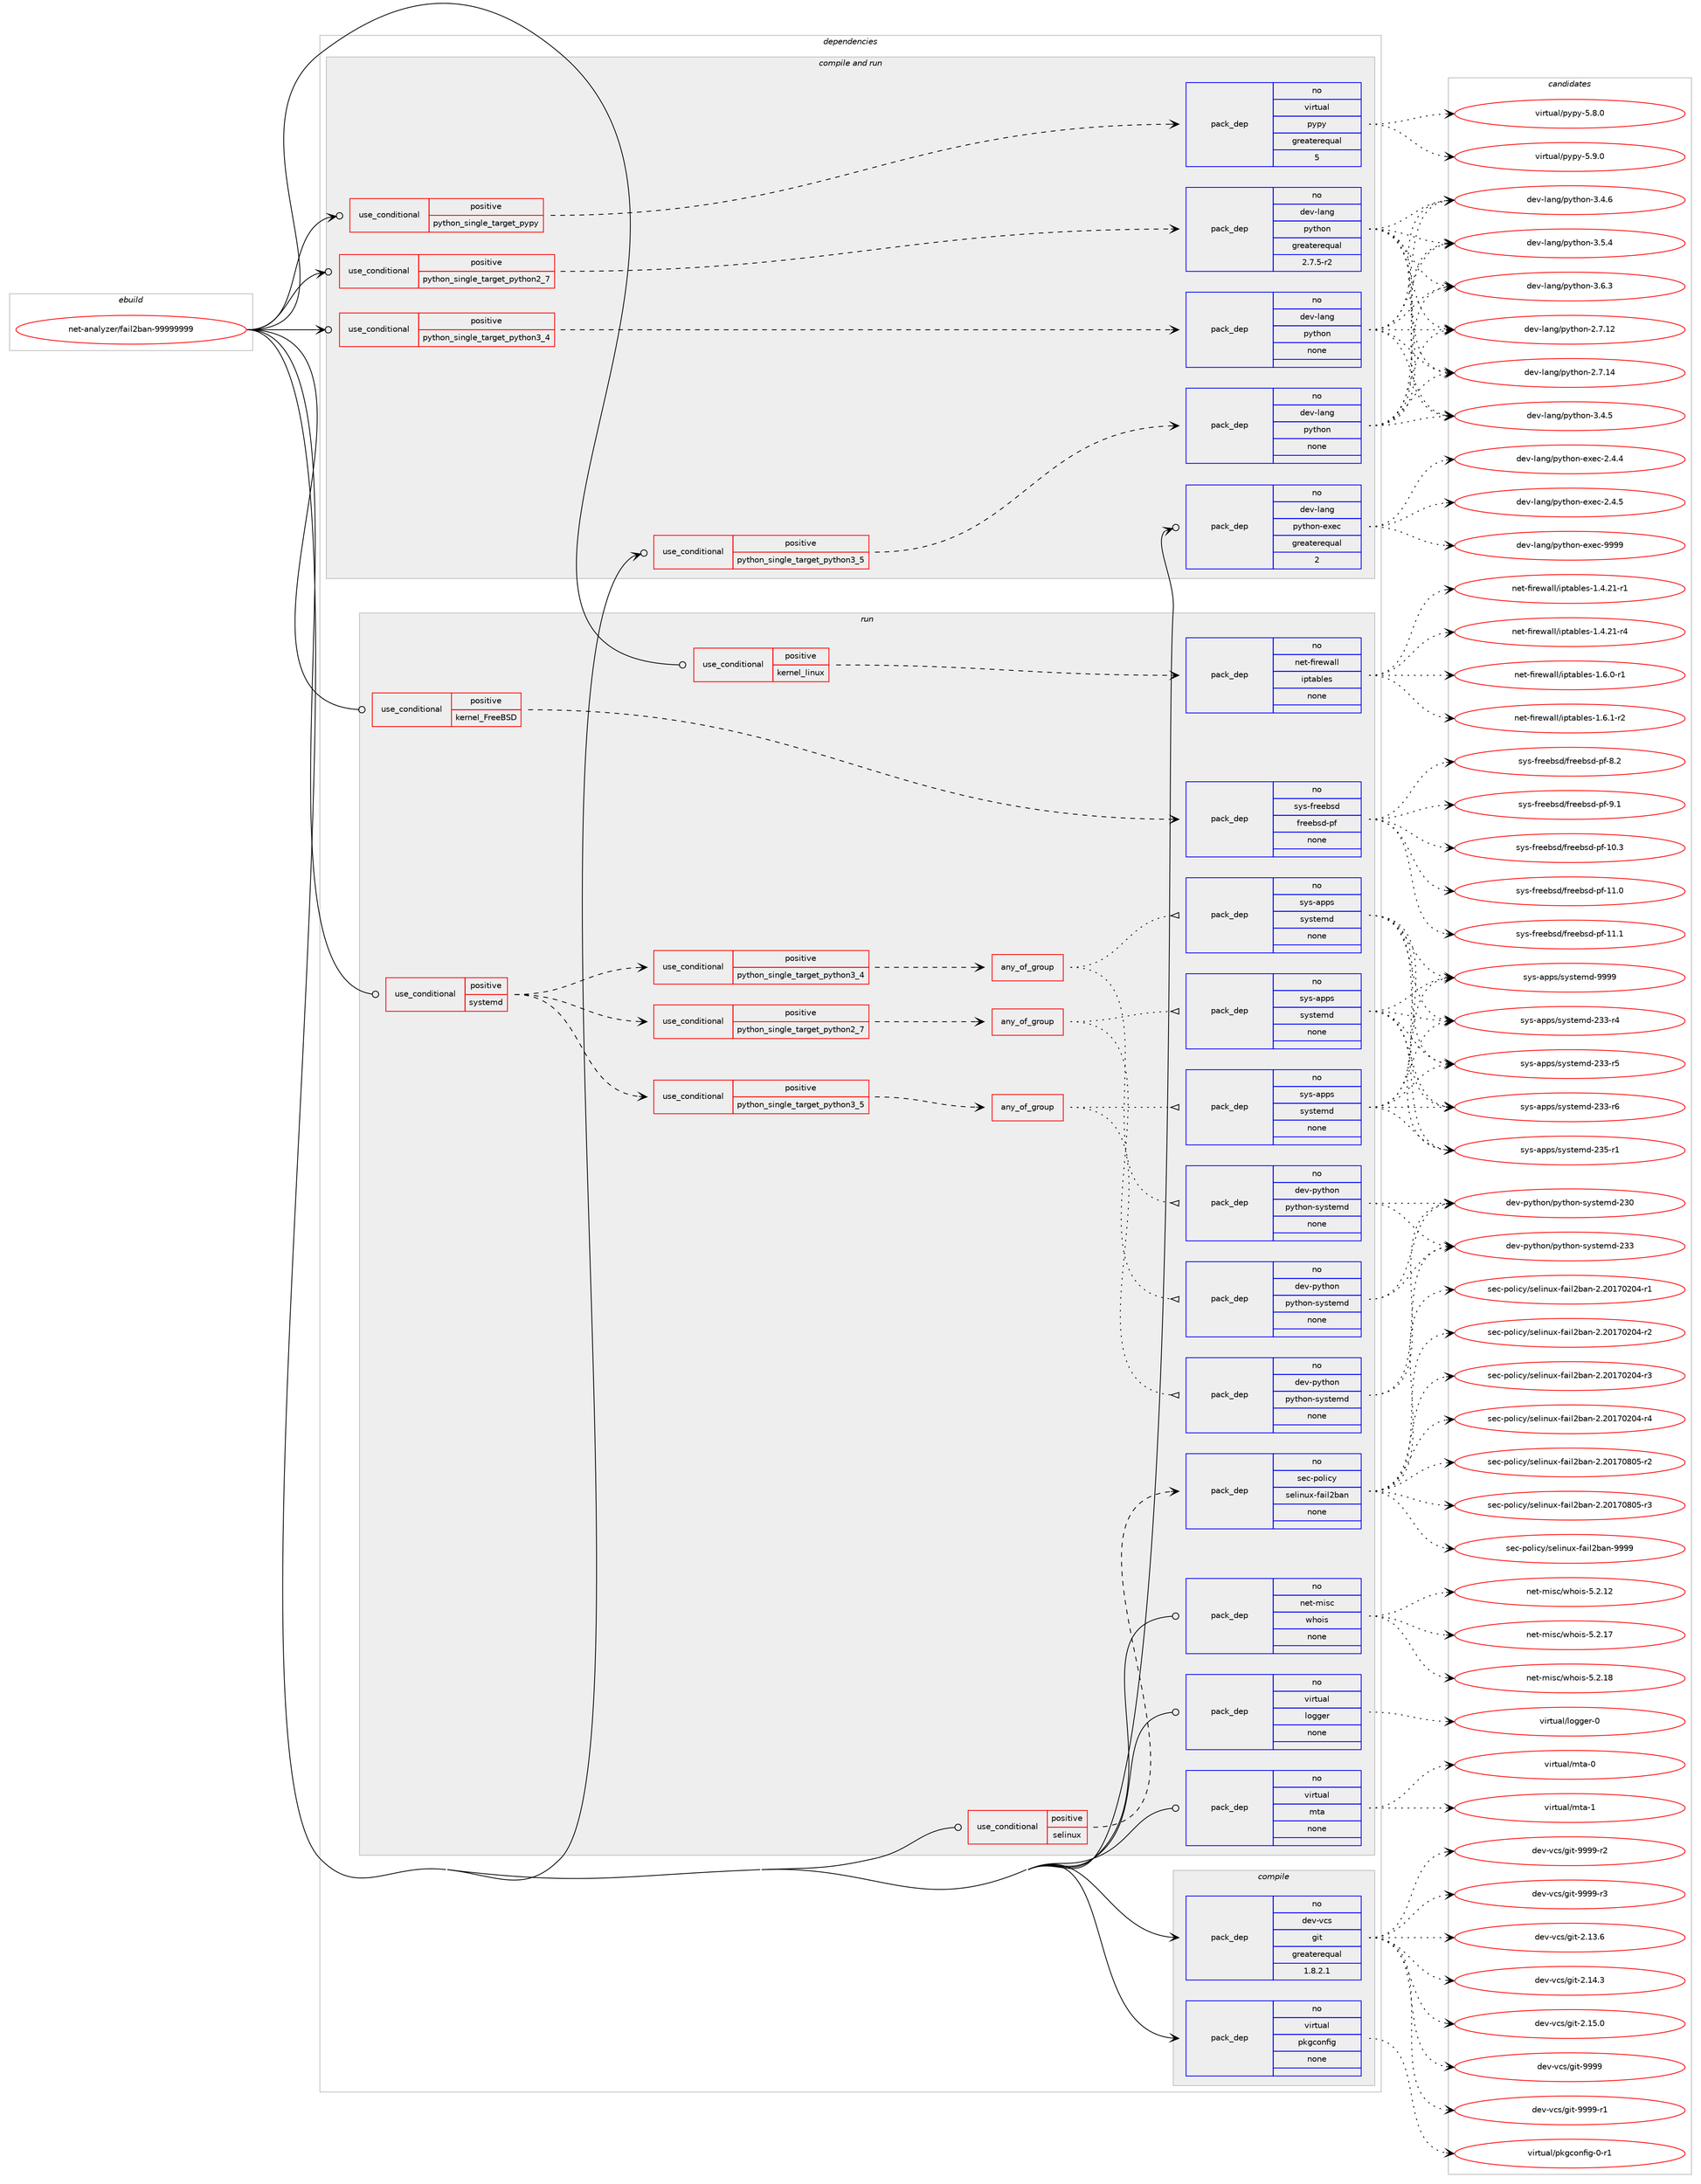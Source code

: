 digraph prolog {

# *************
# Graph options
# *************

newrank=true;
concentrate=true;
compound=true;
graph [rankdir=LR,fontname=Helvetica,fontsize=10,ranksep=1.5];#, ranksep=2.5, nodesep=0.2];
edge  [arrowhead=vee];
node  [fontname=Helvetica,fontsize=10];

# **********
# The ebuild
# **********

subgraph cluster_leftcol {
color=gray;
rank=same;
label=<<i>ebuild</i>>;
id [label="net-analyzer/fail2ban-99999999", color=red, width=4, href="../net-analyzer/fail2ban-99999999.svg"];
}

# ****************
# The dependencies
# ****************

subgraph cluster_midcol {
color=gray;
label=<<i>dependencies</i>>;
subgraph cluster_compile {
fillcolor="#eeeeee";
style=filled;
label=<<i>compile</i>>;
subgraph pack294254 {
dependency399260 [label=<<TABLE BORDER="0" CELLBORDER="1" CELLSPACING="0" CELLPADDING="4" WIDTH="220"><TR><TD ROWSPAN="6" CELLPADDING="30">pack_dep</TD></TR><TR><TD WIDTH="110">no</TD></TR><TR><TD>dev-vcs</TD></TR><TR><TD>git</TD></TR><TR><TD>greaterequal</TD></TR><TR><TD>1.8.2.1</TD></TR></TABLE>>, shape=none, color=blue];
}
id:e -> dependency399260:w [weight=20,style="solid",arrowhead="vee"];
subgraph pack294255 {
dependency399261 [label=<<TABLE BORDER="0" CELLBORDER="1" CELLSPACING="0" CELLPADDING="4" WIDTH="220"><TR><TD ROWSPAN="6" CELLPADDING="30">pack_dep</TD></TR><TR><TD WIDTH="110">no</TD></TR><TR><TD>virtual</TD></TR><TR><TD>pkgconfig</TD></TR><TR><TD>none</TD></TR><TR><TD></TD></TR></TABLE>>, shape=none, color=blue];
}
id:e -> dependency399261:w [weight=20,style="solid",arrowhead="vee"];
}
subgraph cluster_compileandrun {
fillcolor="#eeeeee";
style=filled;
label=<<i>compile and run</i>>;
subgraph cond98521 {
dependency399262 [label=<<TABLE BORDER="0" CELLBORDER="1" CELLSPACING="0" CELLPADDING="4"><TR><TD ROWSPAN="3" CELLPADDING="10">use_conditional</TD></TR><TR><TD>positive</TD></TR><TR><TD>python_single_target_pypy</TD></TR></TABLE>>, shape=none, color=red];
subgraph pack294256 {
dependency399263 [label=<<TABLE BORDER="0" CELLBORDER="1" CELLSPACING="0" CELLPADDING="4" WIDTH="220"><TR><TD ROWSPAN="6" CELLPADDING="30">pack_dep</TD></TR><TR><TD WIDTH="110">no</TD></TR><TR><TD>virtual</TD></TR><TR><TD>pypy</TD></TR><TR><TD>greaterequal</TD></TR><TR><TD>5</TD></TR></TABLE>>, shape=none, color=blue];
}
dependency399262:e -> dependency399263:w [weight=20,style="dashed",arrowhead="vee"];
}
id:e -> dependency399262:w [weight=20,style="solid",arrowhead="odotvee"];
subgraph cond98522 {
dependency399264 [label=<<TABLE BORDER="0" CELLBORDER="1" CELLSPACING="0" CELLPADDING="4"><TR><TD ROWSPAN="3" CELLPADDING="10">use_conditional</TD></TR><TR><TD>positive</TD></TR><TR><TD>python_single_target_python2_7</TD></TR></TABLE>>, shape=none, color=red];
subgraph pack294257 {
dependency399265 [label=<<TABLE BORDER="0" CELLBORDER="1" CELLSPACING="0" CELLPADDING="4" WIDTH="220"><TR><TD ROWSPAN="6" CELLPADDING="30">pack_dep</TD></TR><TR><TD WIDTH="110">no</TD></TR><TR><TD>dev-lang</TD></TR><TR><TD>python</TD></TR><TR><TD>greaterequal</TD></TR><TR><TD>2.7.5-r2</TD></TR></TABLE>>, shape=none, color=blue];
}
dependency399264:e -> dependency399265:w [weight=20,style="dashed",arrowhead="vee"];
}
id:e -> dependency399264:w [weight=20,style="solid",arrowhead="odotvee"];
subgraph cond98523 {
dependency399266 [label=<<TABLE BORDER="0" CELLBORDER="1" CELLSPACING="0" CELLPADDING="4"><TR><TD ROWSPAN="3" CELLPADDING="10">use_conditional</TD></TR><TR><TD>positive</TD></TR><TR><TD>python_single_target_python3_4</TD></TR></TABLE>>, shape=none, color=red];
subgraph pack294258 {
dependency399267 [label=<<TABLE BORDER="0" CELLBORDER="1" CELLSPACING="0" CELLPADDING="4" WIDTH="220"><TR><TD ROWSPAN="6" CELLPADDING="30">pack_dep</TD></TR><TR><TD WIDTH="110">no</TD></TR><TR><TD>dev-lang</TD></TR><TR><TD>python</TD></TR><TR><TD>none</TD></TR><TR><TD></TD></TR></TABLE>>, shape=none, color=blue];
}
dependency399266:e -> dependency399267:w [weight=20,style="dashed",arrowhead="vee"];
}
id:e -> dependency399266:w [weight=20,style="solid",arrowhead="odotvee"];
subgraph cond98524 {
dependency399268 [label=<<TABLE BORDER="0" CELLBORDER="1" CELLSPACING="0" CELLPADDING="4"><TR><TD ROWSPAN="3" CELLPADDING="10">use_conditional</TD></TR><TR><TD>positive</TD></TR><TR><TD>python_single_target_python3_5</TD></TR></TABLE>>, shape=none, color=red];
subgraph pack294259 {
dependency399269 [label=<<TABLE BORDER="0" CELLBORDER="1" CELLSPACING="0" CELLPADDING="4" WIDTH="220"><TR><TD ROWSPAN="6" CELLPADDING="30">pack_dep</TD></TR><TR><TD WIDTH="110">no</TD></TR><TR><TD>dev-lang</TD></TR><TR><TD>python</TD></TR><TR><TD>none</TD></TR><TR><TD></TD></TR></TABLE>>, shape=none, color=blue];
}
dependency399268:e -> dependency399269:w [weight=20,style="dashed",arrowhead="vee"];
}
id:e -> dependency399268:w [weight=20,style="solid",arrowhead="odotvee"];
subgraph pack294260 {
dependency399270 [label=<<TABLE BORDER="0" CELLBORDER="1" CELLSPACING="0" CELLPADDING="4" WIDTH="220"><TR><TD ROWSPAN="6" CELLPADDING="30">pack_dep</TD></TR><TR><TD WIDTH="110">no</TD></TR><TR><TD>dev-lang</TD></TR><TR><TD>python-exec</TD></TR><TR><TD>greaterequal</TD></TR><TR><TD>2</TD></TR></TABLE>>, shape=none, color=blue];
}
id:e -> dependency399270:w [weight=20,style="solid",arrowhead="odotvee"];
}
subgraph cluster_run {
fillcolor="#eeeeee";
style=filled;
label=<<i>run</i>>;
subgraph cond98525 {
dependency399271 [label=<<TABLE BORDER="0" CELLBORDER="1" CELLSPACING="0" CELLPADDING="4"><TR><TD ROWSPAN="3" CELLPADDING="10">use_conditional</TD></TR><TR><TD>positive</TD></TR><TR><TD>kernel_FreeBSD</TD></TR></TABLE>>, shape=none, color=red];
subgraph pack294261 {
dependency399272 [label=<<TABLE BORDER="0" CELLBORDER="1" CELLSPACING="0" CELLPADDING="4" WIDTH="220"><TR><TD ROWSPAN="6" CELLPADDING="30">pack_dep</TD></TR><TR><TD WIDTH="110">no</TD></TR><TR><TD>sys-freebsd</TD></TR><TR><TD>freebsd-pf</TD></TR><TR><TD>none</TD></TR><TR><TD></TD></TR></TABLE>>, shape=none, color=blue];
}
dependency399271:e -> dependency399272:w [weight=20,style="dashed",arrowhead="vee"];
}
id:e -> dependency399271:w [weight=20,style="solid",arrowhead="odot"];
subgraph cond98526 {
dependency399273 [label=<<TABLE BORDER="0" CELLBORDER="1" CELLSPACING="0" CELLPADDING="4"><TR><TD ROWSPAN="3" CELLPADDING="10">use_conditional</TD></TR><TR><TD>positive</TD></TR><TR><TD>kernel_linux</TD></TR></TABLE>>, shape=none, color=red];
subgraph pack294262 {
dependency399274 [label=<<TABLE BORDER="0" CELLBORDER="1" CELLSPACING="0" CELLPADDING="4" WIDTH="220"><TR><TD ROWSPAN="6" CELLPADDING="30">pack_dep</TD></TR><TR><TD WIDTH="110">no</TD></TR><TR><TD>net-firewall</TD></TR><TR><TD>iptables</TD></TR><TR><TD>none</TD></TR><TR><TD></TD></TR></TABLE>>, shape=none, color=blue];
}
dependency399273:e -> dependency399274:w [weight=20,style="dashed",arrowhead="vee"];
}
id:e -> dependency399273:w [weight=20,style="solid",arrowhead="odot"];
subgraph cond98527 {
dependency399275 [label=<<TABLE BORDER="0" CELLBORDER="1" CELLSPACING="0" CELLPADDING="4"><TR><TD ROWSPAN="3" CELLPADDING="10">use_conditional</TD></TR><TR><TD>positive</TD></TR><TR><TD>selinux</TD></TR></TABLE>>, shape=none, color=red];
subgraph pack294263 {
dependency399276 [label=<<TABLE BORDER="0" CELLBORDER="1" CELLSPACING="0" CELLPADDING="4" WIDTH="220"><TR><TD ROWSPAN="6" CELLPADDING="30">pack_dep</TD></TR><TR><TD WIDTH="110">no</TD></TR><TR><TD>sec-policy</TD></TR><TR><TD>selinux-fail2ban</TD></TR><TR><TD>none</TD></TR><TR><TD></TD></TR></TABLE>>, shape=none, color=blue];
}
dependency399275:e -> dependency399276:w [weight=20,style="dashed",arrowhead="vee"];
}
id:e -> dependency399275:w [weight=20,style="solid",arrowhead="odot"];
subgraph cond98528 {
dependency399277 [label=<<TABLE BORDER="0" CELLBORDER="1" CELLSPACING="0" CELLPADDING="4"><TR><TD ROWSPAN="3" CELLPADDING="10">use_conditional</TD></TR><TR><TD>positive</TD></TR><TR><TD>systemd</TD></TR></TABLE>>, shape=none, color=red];
subgraph cond98529 {
dependency399278 [label=<<TABLE BORDER="0" CELLBORDER="1" CELLSPACING="0" CELLPADDING="4"><TR><TD ROWSPAN="3" CELLPADDING="10">use_conditional</TD></TR><TR><TD>positive</TD></TR><TR><TD>python_single_target_python2_7</TD></TR></TABLE>>, shape=none, color=red];
subgraph any6300 {
dependency399279 [label=<<TABLE BORDER="0" CELLBORDER="1" CELLSPACING="0" CELLPADDING="4"><TR><TD CELLPADDING="10">any_of_group</TD></TR></TABLE>>, shape=none, color=red];subgraph pack294264 {
dependency399280 [label=<<TABLE BORDER="0" CELLBORDER="1" CELLSPACING="0" CELLPADDING="4" WIDTH="220"><TR><TD ROWSPAN="6" CELLPADDING="30">pack_dep</TD></TR><TR><TD WIDTH="110">no</TD></TR><TR><TD>dev-python</TD></TR><TR><TD>python-systemd</TD></TR><TR><TD>none</TD></TR><TR><TD></TD></TR></TABLE>>, shape=none, color=blue];
}
dependency399279:e -> dependency399280:w [weight=20,style="dotted",arrowhead="oinv"];
subgraph pack294265 {
dependency399281 [label=<<TABLE BORDER="0" CELLBORDER="1" CELLSPACING="0" CELLPADDING="4" WIDTH="220"><TR><TD ROWSPAN="6" CELLPADDING="30">pack_dep</TD></TR><TR><TD WIDTH="110">no</TD></TR><TR><TD>sys-apps</TD></TR><TR><TD>systemd</TD></TR><TR><TD>none</TD></TR><TR><TD></TD></TR></TABLE>>, shape=none, color=blue];
}
dependency399279:e -> dependency399281:w [weight=20,style="dotted",arrowhead="oinv"];
}
dependency399278:e -> dependency399279:w [weight=20,style="dashed",arrowhead="vee"];
}
dependency399277:e -> dependency399278:w [weight=20,style="dashed",arrowhead="vee"];
subgraph cond98530 {
dependency399282 [label=<<TABLE BORDER="0" CELLBORDER="1" CELLSPACING="0" CELLPADDING="4"><TR><TD ROWSPAN="3" CELLPADDING="10">use_conditional</TD></TR><TR><TD>positive</TD></TR><TR><TD>python_single_target_python3_4</TD></TR></TABLE>>, shape=none, color=red];
subgraph any6301 {
dependency399283 [label=<<TABLE BORDER="0" CELLBORDER="1" CELLSPACING="0" CELLPADDING="4"><TR><TD CELLPADDING="10">any_of_group</TD></TR></TABLE>>, shape=none, color=red];subgraph pack294266 {
dependency399284 [label=<<TABLE BORDER="0" CELLBORDER="1" CELLSPACING="0" CELLPADDING="4" WIDTH="220"><TR><TD ROWSPAN="6" CELLPADDING="30">pack_dep</TD></TR><TR><TD WIDTH="110">no</TD></TR><TR><TD>dev-python</TD></TR><TR><TD>python-systemd</TD></TR><TR><TD>none</TD></TR><TR><TD></TD></TR></TABLE>>, shape=none, color=blue];
}
dependency399283:e -> dependency399284:w [weight=20,style="dotted",arrowhead="oinv"];
subgraph pack294267 {
dependency399285 [label=<<TABLE BORDER="0" CELLBORDER="1" CELLSPACING="0" CELLPADDING="4" WIDTH="220"><TR><TD ROWSPAN="6" CELLPADDING="30">pack_dep</TD></TR><TR><TD WIDTH="110">no</TD></TR><TR><TD>sys-apps</TD></TR><TR><TD>systemd</TD></TR><TR><TD>none</TD></TR><TR><TD></TD></TR></TABLE>>, shape=none, color=blue];
}
dependency399283:e -> dependency399285:w [weight=20,style="dotted",arrowhead="oinv"];
}
dependency399282:e -> dependency399283:w [weight=20,style="dashed",arrowhead="vee"];
}
dependency399277:e -> dependency399282:w [weight=20,style="dashed",arrowhead="vee"];
subgraph cond98531 {
dependency399286 [label=<<TABLE BORDER="0" CELLBORDER="1" CELLSPACING="0" CELLPADDING="4"><TR><TD ROWSPAN="3" CELLPADDING="10">use_conditional</TD></TR><TR><TD>positive</TD></TR><TR><TD>python_single_target_python3_5</TD></TR></TABLE>>, shape=none, color=red];
subgraph any6302 {
dependency399287 [label=<<TABLE BORDER="0" CELLBORDER="1" CELLSPACING="0" CELLPADDING="4"><TR><TD CELLPADDING="10">any_of_group</TD></TR></TABLE>>, shape=none, color=red];subgraph pack294268 {
dependency399288 [label=<<TABLE BORDER="0" CELLBORDER="1" CELLSPACING="0" CELLPADDING="4" WIDTH="220"><TR><TD ROWSPAN="6" CELLPADDING="30">pack_dep</TD></TR><TR><TD WIDTH="110">no</TD></TR><TR><TD>dev-python</TD></TR><TR><TD>python-systemd</TD></TR><TR><TD>none</TD></TR><TR><TD></TD></TR></TABLE>>, shape=none, color=blue];
}
dependency399287:e -> dependency399288:w [weight=20,style="dotted",arrowhead="oinv"];
subgraph pack294269 {
dependency399289 [label=<<TABLE BORDER="0" CELLBORDER="1" CELLSPACING="0" CELLPADDING="4" WIDTH="220"><TR><TD ROWSPAN="6" CELLPADDING="30">pack_dep</TD></TR><TR><TD WIDTH="110">no</TD></TR><TR><TD>sys-apps</TD></TR><TR><TD>systemd</TD></TR><TR><TD>none</TD></TR><TR><TD></TD></TR></TABLE>>, shape=none, color=blue];
}
dependency399287:e -> dependency399289:w [weight=20,style="dotted",arrowhead="oinv"];
}
dependency399286:e -> dependency399287:w [weight=20,style="dashed",arrowhead="vee"];
}
dependency399277:e -> dependency399286:w [weight=20,style="dashed",arrowhead="vee"];
}
id:e -> dependency399277:w [weight=20,style="solid",arrowhead="odot"];
subgraph pack294270 {
dependency399290 [label=<<TABLE BORDER="0" CELLBORDER="1" CELLSPACING="0" CELLPADDING="4" WIDTH="220"><TR><TD ROWSPAN="6" CELLPADDING="30">pack_dep</TD></TR><TR><TD WIDTH="110">no</TD></TR><TR><TD>net-misc</TD></TR><TR><TD>whois</TD></TR><TR><TD>none</TD></TR><TR><TD></TD></TR></TABLE>>, shape=none, color=blue];
}
id:e -> dependency399290:w [weight=20,style="solid",arrowhead="odot"];
subgraph pack294271 {
dependency399291 [label=<<TABLE BORDER="0" CELLBORDER="1" CELLSPACING="0" CELLPADDING="4" WIDTH="220"><TR><TD ROWSPAN="6" CELLPADDING="30">pack_dep</TD></TR><TR><TD WIDTH="110">no</TD></TR><TR><TD>virtual</TD></TR><TR><TD>logger</TD></TR><TR><TD>none</TD></TR><TR><TD></TD></TR></TABLE>>, shape=none, color=blue];
}
id:e -> dependency399291:w [weight=20,style="solid",arrowhead="odot"];
subgraph pack294272 {
dependency399292 [label=<<TABLE BORDER="0" CELLBORDER="1" CELLSPACING="0" CELLPADDING="4" WIDTH="220"><TR><TD ROWSPAN="6" CELLPADDING="30">pack_dep</TD></TR><TR><TD WIDTH="110">no</TD></TR><TR><TD>virtual</TD></TR><TR><TD>mta</TD></TR><TR><TD>none</TD></TR><TR><TD></TD></TR></TABLE>>, shape=none, color=blue];
}
id:e -> dependency399292:w [weight=20,style="solid",arrowhead="odot"];
}
}

# **************
# The candidates
# **************

subgraph cluster_choices {
rank=same;
color=gray;
label=<<i>candidates</i>>;

subgraph choice294254 {
color=black;
nodesep=1;
choice10010111845118991154710310511645504649514654 [label="dev-vcs/git-2.13.6", color=red, width=4,href="../dev-vcs/git-2.13.6.svg"];
choice10010111845118991154710310511645504649524651 [label="dev-vcs/git-2.14.3", color=red, width=4,href="../dev-vcs/git-2.14.3.svg"];
choice10010111845118991154710310511645504649534648 [label="dev-vcs/git-2.15.0", color=red, width=4,href="../dev-vcs/git-2.15.0.svg"];
choice1001011184511899115471031051164557575757 [label="dev-vcs/git-9999", color=red, width=4,href="../dev-vcs/git-9999.svg"];
choice10010111845118991154710310511645575757574511449 [label="dev-vcs/git-9999-r1", color=red, width=4,href="../dev-vcs/git-9999-r1.svg"];
choice10010111845118991154710310511645575757574511450 [label="dev-vcs/git-9999-r2", color=red, width=4,href="../dev-vcs/git-9999-r2.svg"];
choice10010111845118991154710310511645575757574511451 [label="dev-vcs/git-9999-r3", color=red, width=4,href="../dev-vcs/git-9999-r3.svg"];
dependency399260:e -> choice10010111845118991154710310511645504649514654:w [style=dotted,weight="100"];
dependency399260:e -> choice10010111845118991154710310511645504649524651:w [style=dotted,weight="100"];
dependency399260:e -> choice10010111845118991154710310511645504649534648:w [style=dotted,weight="100"];
dependency399260:e -> choice1001011184511899115471031051164557575757:w [style=dotted,weight="100"];
dependency399260:e -> choice10010111845118991154710310511645575757574511449:w [style=dotted,weight="100"];
dependency399260:e -> choice10010111845118991154710310511645575757574511450:w [style=dotted,weight="100"];
dependency399260:e -> choice10010111845118991154710310511645575757574511451:w [style=dotted,weight="100"];
}
subgraph choice294255 {
color=black;
nodesep=1;
choice11810511411611797108471121071039911111010210510345484511449 [label="virtual/pkgconfig-0-r1", color=red, width=4,href="../virtual/pkgconfig-0-r1.svg"];
dependency399261:e -> choice11810511411611797108471121071039911111010210510345484511449:w [style=dotted,weight="100"];
}
subgraph choice294256 {
color=black;
nodesep=1;
choice1181051141161179710847112121112121455346564648 [label="virtual/pypy-5.8.0", color=red, width=4,href="../virtual/pypy-5.8.0.svg"];
choice1181051141161179710847112121112121455346574648 [label="virtual/pypy-5.9.0", color=red, width=4,href="../virtual/pypy-5.9.0.svg"];
dependency399263:e -> choice1181051141161179710847112121112121455346564648:w [style=dotted,weight="100"];
dependency399263:e -> choice1181051141161179710847112121112121455346574648:w [style=dotted,weight="100"];
}
subgraph choice294257 {
color=black;
nodesep=1;
choice10010111845108971101034711212111610411111045504655464950 [label="dev-lang/python-2.7.12", color=red, width=4,href="../dev-lang/python-2.7.12.svg"];
choice10010111845108971101034711212111610411111045504655464952 [label="dev-lang/python-2.7.14", color=red, width=4,href="../dev-lang/python-2.7.14.svg"];
choice100101118451089711010347112121116104111110455146524653 [label="dev-lang/python-3.4.5", color=red, width=4,href="../dev-lang/python-3.4.5.svg"];
choice100101118451089711010347112121116104111110455146524654 [label="dev-lang/python-3.4.6", color=red, width=4,href="../dev-lang/python-3.4.6.svg"];
choice100101118451089711010347112121116104111110455146534652 [label="dev-lang/python-3.5.4", color=red, width=4,href="../dev-lang/python-3.5.4.svg"];
choice100101118451089711010347112121116104111110455146544651 [label="dev-lang/python-3.6.3", color=red, width=4,href="../dev-lang/python-3.6.3.svg"];
dependency399265:e -> choice10010111845108971101034711212111610411111045504655464950:w [style=dotted,weight="100"];
dependency399265:e -> choice10010111845108971101034711212111610411111045504655464952:w [style=dotted,weight="100"];
dependency399265:e -> choice100101118451089711010347112121116104111110455146524653:w [style=dotted,weight="100"];
dependency399265:e -> choice100101118451089711010347112121116104111110455146524654:w [style=dotted,weight="100"];
dependency399265:e -> choice100101118451089711010347112121116104111110455146534652:w [style=dotted,weight="100"];
dependency399265:e -> choice100101118451089711010347112121116104111110455146544651:w [style=dotted,weight="100"];
}
subgraph choice294258 {
color=black;
nodesep=1;
choice10010111845108971101034711212111610411111045504655464950 [label="dev-lang/python-2.7.12", color=red, width=4,href="../dev-lang/python-2.7.12.svg"];
choice10010111845108971101034711212111610411111045504655464952 [label="dev-lang/python-2.7.14", color=red, width=4,href="../dev-lang/python-2.7.14.svg"];
choice100101118451089711010347112121116104111110455146524653 [label="dev-lang/python-3.4.5", color=red, width=4,href="../dev-lang/python-3.4.5.svg"];
choice100101118451089711010347112121116104111110455146524654 [label="dev-lang/python-3.4.6", color=red, width=4,href="../dev-lang/python-3.4.6.svg"];
choice100101118451089711010347112121116104111110455146534652 [label="dev-lang/python-3.5.4", color=red, width=4,href="../dev-lang/python-3.5.4.svg"];
choice100101118451089711010347112121116104111110455146544651 [label="dev-lang/python-3.6.3", color=red, width=4,href="../dev-lang/python-3.6.3.svg"];
dependency399267:e -> choice10010111845108971101034711212111610411111045504655464950:w [style=dotted,weight="100"];
dependency399267:e -> choice10010111845108971101034711212111610411111045504655464952:w [style=dotted,weight="100"];
dependency399267:e -> choice100101118451089711010347112121116104111110455146524653:w [style=dotted,weight="100"];
dependency399267:e -> choice100101118451089711010347112121116104111110455146524654:w [style=dotted,weight="100"];
dependency399267:e -> choice100101118451089711010347112121116104111110455146534652:w [style=dotted,weight="100"];
dependency399267:e -> choice100101118451089711010347112121116104111110455146544651:w [style=dotted,weight="100"];
}
subgraph choice294259 {
color=black;
nodesep=1;
choice10010111845108971101034711212111610411111045504655464950 [label="dev-lang/python-2.7.12", color=red, width=4,href="../dev-lang/python-2.7.12.svg"];
choice10010111845108971101034711212111610411111045504655464952 [label="dev-lang/python-2.7.14", color=red, width=4,href="../dev-lang/python-2.7.14.svg"];
choice100101118451089711010347112121116104111110455146524653 [label="dev-lang/python-3.4.5", color=red, width=4,href="../dev-lang/python-3.4.5.svg"];
choice100101118451089711010347112121116104111110455146524654 [label="dev-lang/python-3.4.6", color=red, width=4,href="../dev-lang/python-3.4.6.svg"];
choice100101118451089711010347112121116104111110455146534652 [label="dev-lang/python-3.5.4", color=red, width=4,href="../dev-lang/python-3.5.4.svg"];
choice100101118451089711010347112121116104111110455146544651 [label="dev-lang/python-3.6.3", color=red, width=4,href="../dev-lang/python-3.6.3.svg"];
dependency399269:e -> choice10010111845108971101034711212111610411111045504655464950:w [style=dotted,weight="100"];
dependency399269:e -> choice10010111845108971101034711212111610411111045504655464952:w [style=dotted,weight="100"];
dependency399269:e -> choice100101118451089711010347112121116104111110455146524653:w [style=dotted,weight="100"];
dependency399269:e -> choice100101118451089711010347112121116104111110455146524654:w [style=dotted,weight="100"];
dependency399269:e -> choice100101118451089711010347112121116104111110455146534652:w [style=dotted,weight="100"];
dependency399269:e -> choice100101118451089711010347112121116104111110455146544651:w [style=dotted,weight="100"];
}
subgraph choice294260 {
color=black;
nodesep=1;
choice1001011184510897110103471121211161041111104510112010199455046524652 [label="dev-lang/python-exec-2.4.4", color=red, width=4,href="../dev-lang/python-exec-2.4.4.svg"];
choice1001011184510897110103471121211161041111104510112010199455046524653 [label="dev-lang/python-exec-2.4.5", color=red, width=4,href="../dev-lang/python-exec-2.4.5.svg"];
choice10010111845108971101034711212111610411111045101120101994557575757 [label="dev-lang/python-exec-9999", color=red, width=4,href="../dev-lang/python-exec-9999.svg"];
dependency399270:e -> choice1001011184510897110103471121211161041111104510112010199455046524652:w [style=dotted,weight="100"];
dependency399270:e -> choice1001011184510897110103471121211161041111104510112010199455046524653:w [style=dotted,weight="100"];
dependency399270:e -> choice10010111845108971101034711212111610411111045101120101994557575757:w [style=dotted,weight="100"];
}
subgraph choice294261 {
color=black;
nodesep=1;
choice11512111545102114101101981151004710211410110198115100451121024549484651 [label="sys-freebsd/freebsd-pf-10.3", color=red, width=4,href="../sys-freebsd/freebsd-pf-10.3.svg"];
choice11512111545102114101101981151004710211410110198115100451121024549494648 [label="sys-freebsd/freebsd-pf-11.0", color=red, width=4,href="../sys-freebsd/freebsd-pf-11.0.svg"];
choice11512111545102114101101981151004710211410110198115100451121024549494649 [label="sys-freebsd/freebsd-pf-11.1", color=red, width=4,href="../sys-freebsd/freebsd-pf-11.1.svg"];
choice115121115451021141011019811510047102114101101981151004511210245564650 [label="sys-freebsd/freebsd-pf-8.2", color=red, width=4,href="../sys-freebsd/freebsd-pf-8.2.svg"];
choice115121115451021141011019811510047102114101101981151004511210245574649 [label="sys-freebsd/freebsd-pf-9.1", color=red, width=4,href="../sys-freebsd/freebsd-pf-9.1.svg"];
dependency399272:e -> choice11512111545102114101101981151004710211410110198115100451121024549484651:w [style=dotted,weight="100"];
dependency399272:e -> choice11512111545102114101101981151004710211410110198115100451121024549494648:w [style=dotted,weight="100"];
dependency399272:e -> choice11512111545102114101101981151004710211410110198115100451121024549494649:w [style=dotted,weight="100"];
dependency399272:e -> choice115121115451021141011019811510047102114101101981151004511210245564650:w [style=dotted,weight="100"];
dependency399272:e -> choice115121115451021141011019811510047102114101101981151004511210245574649:w [style=dotted,weight="100"];
}
subgraph choice294262 {
color=black;
nodesep=1;
choice1101011164510210511410111997108108471051121169798108101115454946524650494511449 [label="net-firewall/iptables-1.4.21-r1", color=red, width=4,href="../net-firewall/iptables-1.4.21-r1.svg"];
choice1101011164510210511410111997108108471051121169798108101115454946524650494511452 [label="net-firewall/iptables-1.4.21-r4", color=red, width=4,href="../net-firewall/iptables-1.4.21-r4.svg"];
choice11010111645102105114101119971081084710511211697981081011154549465446484511449 [label="net-firewall/iptables-1.6.0-r1", color=red, width=4,href="../net-firewall/iptables-1.6.0-r1.svg"];
choice11010111645102105114101119971081084710511211697981081011154549465446494511450 [label="net-firewall/iptables-1.6.1-r2", color=red, width=4,href="../net-firewall/iptables-1.6.1-r2.svg"];
dependency399274:e -> choice1101011164510210511410111997108108471051121169798108101115454946524650494511449:w [style=dotted,weight="100"];
dependency399274:e -> choice1101011164510210511410111997108108471051121169798108101115454946524650494511452:w [style=dotted,weight="100"];
dependency399274:e -> choice11010111645102105114101119971081084710511211697981081011154549465446484511449:w [style=dotted,weight="100"];
dependency399274:e -> choice11010111645102105114101119971081084710511211697981081011154549465446494511450:w [style=dotted,weight="100"];
}
subgraph choice294263 {
color=black;
nodesep=1;
choice11510199451121111081059912147115101108105110117120451029710510850989711045504650484955485048524511449 [label="sec-policy/selinux-fail2ban-2.20170204-r1", color=red, width=4,href="../sec-policy/selinux-fail2ban-2.20170204-r1.svg"];
choice11510199451121111081059912147115101108105110117120451029710510850989711045504650484955485048524511450 [label="sec-policy/selinux-fail2ban-2.20170204-r2", color=red, width=4,href="../sec-policy/selinux-fail2ban-2.20170204-r2.svg"];
choice11510199451121111081059912147115101108105110117120451029710510850989711045504650484955485048524511451 [label="sec-policy/selinux-fail2ban-2.20170204-r3", color=red, width=4,href="../sec-policy/selinux-fail2ban-2.20170204-r3.svg"];
choice11510199451121111081059912147115101108105110117120451029710510850989711045504650484955485048524511452 [label="sec-policy/selinux-fail2ban-2.20170204-r4", color=red, width=4,href="../sec-policy/selinux-fail2ban-2.20170204-r4.svg"];
choice11510199451121111081059912147115101108105110117120451029710510850989711045504650484955485648534511450 [label="sec-policy/selinux-fail2ban-2.20170805-r2", color=red, width=4,href="../sec-policy/selinux-fail2ban-2.20170805-r2.svg"];
choice11510199451121111081059912147115101108105110117120451029710510850989711045504650484955485648534511451 [label="sec-policy/selinux-fail2ban-2.20170805-r3", color=red, width=4,href="../sec-policy/selinux-fail2ban-2.20170805-r3.svg"];
choice1151019945112111108105991214711510110810511011712045102971051085098971104557575757 [label="sec-policy/selinux-fail2ban-9999", color=red, width=4,href="../sec-policy/selinux-fail2ban-9999.svg"];
dependency399276:e -> choice11510199451121111081059912147115101108105110117120451029710510850989711045504650484955485048524511449:w [style=dotted,weight="100"];
dependency399276:e -> choice11510199451121111081059912147115101108105110117120451029710510850989711045504650484955485048524511450:w [style=dotted,weight="100"];
dependency399276:e -> choice11510199451121111081059912147115101108105110117120451029710510850989711045504650484955485048524511451:w [style=dotted,weight="100"];
dependency399276:e -> choice11510199451121111081059912147115101108105110117120451029710510850989711045504650484955485048524511452:w [style=dotted,weight="100"];
dependency399276:e -> choice11510199451121111081059912147115101108105110117120451029710510850989711045504650484955485648534511450:w [style=dotted,weight="100"];
dependency399276:e -> choice11510199451121111081059912147115101108105110117120451029710510850989711045504650484955485648534511451:w [style=dotted,weight="100"];
dependency399276:e -> choice1151019945112111108105991214711510110810511011712045102971051085098971104557575757:w [style=dotted,weight="100"];
}
subgraph choice294264 {
color=black;
nodesep=1;
choice10010111845112121116104111110471121211161041111104511512111511610110910045505148 [label="dev-python/python-systemd-230", color=red, width=4,href="../dev-python/python-systemd-230.svg"];
choice10010111845112121116104111110471121211161041111104511512111511610110910045505151 [label="dev-python/python-systemd-233", color=red, width=4,href="../dev-python/python-systemd-233.svg"];
dependency399280:e -> choice10010111845112121116104111110471121211161041111104511512111511610110910045505148:w [style=dotted,weight="100"];
dependency399280:e -> choice10010111845112121116104111110471121211161041111104511512111511610110910045505151:w [style=dotted,weight="100"];
}
subgraph choice294265 {
color=black;
nodesep=1;
choice115121115459711211211547115121115116101109100455051514511452 [label="sys-apps/systemd-233-r4", color=red, width=4,href="../sys-apps/systemd-233-r4.svg"];
choice115121115459711211211547115121115116101109100455051514511453 [label="sys-apps/systemd-233-r5", color=red, width=4,href="../sys-apps/systemd-233-r5.svg"];
choice115121115459711211211547115121115116101109100455051514511454 [label="sys-apps/systemd-233-r6", color=red, width=4,href="../sys-apps/systemd-233-r6.svg"];
choice115121115459711211211547115121115116101109100455051534511449 [label="sys-apps/systemd-235-r1", color=red, width=4,href="../sys-apps/systemd-235-r1.svg"];
choice1151211154597112112115471151211151161011091004557575757 [label="sys-apps/systemd-9999", color=red, width=4,href="../sys-apps/systemd-9999.svg"];
dependency399281:e -> choice115121115459711211211547115121115116101109100455051514511452:w [style=dotted,weight="100"];
dependency399281:e -> choice115121115459711211211547115121115116101109100455051514511453:w [style=dotted,weight="100"];
dependency399281:e -> choice115121115459711211211547115121115116101109100455051514511454:w [style=dotted,weight="100"];
dependency399281:e -> choice115121115459711211211547115121115116101109100455051534511449:w [style=dotted,weight="100"];
dependency399281:e -> choice1151211154597112112115471151211151161011091004557575757:w [style=dotted,weight="100"];
}
subgraph choice294266 {
color=black;
nodesep=1;
choice10010111845112121116104111110471121211161041111104511512111511610110910045505148 [label="dev-python/python-systemd-230", color=red, width=4,href="../dev-python/python-systemd-230.svg"];
choice10010111845112121116104111110471121211161041111104511512111511610110910045505151 [label="dev-python/python-systemd-233", color=red, width=4,href="../dev-python/python-systemd-233.svg"];
dependency399284:e -> choice10010111845112121116104111110471121211161041111104511512111511610110910045505148:w [style=dotted,weight="100"];
dependency399284:e -> choice10010111845112121116104111110471121211161041111104511512111511610110910045505151:w [style=dotted,weight="100"];
}
subgraph choice294267 {
color=black;
nodesep=1;
choice115121115459711211211547115121115116101109100455051514511452 [label="sys-apps/systemd-233-r4", color=red, width=4,href="../sys-apps/systemd-233-r4.svg"];
choice115121115459711211211547115121115116101109100455051514511453 [label="sys-apps/systemd-233-r5", color=red, width=4,href="../sys-apps/systemd-233-r5.svg"];
choice115121115459711211211547115121115116101109100455051514511454 [label="sys-apps/systemd-233-r6", color=red, width=4,href="../sys-apps/systemd-233-r6.svg"];
choice115121115459711211211547115121115116101109100455051534511449 [label="sys-apps/systemd-235-r1", color=red, width=4,href="../sys-apps/systemd-235-r1.svg"];
choice1151211154597112112115471151211151161011091004557575757 [label="sys-apps/systemd-9999", color=red, width=4,href="../sys-apps/systemd-9999.svg"];
dependency399285:e -> choice115121115459711211211547115121115116101109100455051514511452:w [style=dotted,weight="100"];
dependency399285:e -> choice115121115459711211211547115121115116101109100455051514511453:w [style=dotted,weight="100"];
dependency399285:e -> choice115121115459711211211547115121115116101109100455051514511454:w [style=dotted,weight="100"];
dependency399285:e -> choice115121115459711211211547115121115116101109100455051534511449:w [style=dotted,weight="100"];
dependency399285:e -> choice1151211154597112112115471151211151161011091004557575757:w [style=dotted,weight="100"];
}
subgraph choice294268 {
color=black;
nodesep=1;
choice10010111845112121116104111110471121211161041111104511512111511610110910045505148 [label="dev-python/python-systemd-230", color=red, width=4,href="../dev-python/python-systemd-230.svg"];
choice10010111845112121116104111110471121211161041111104511512111511610110910045505151 [label="dev-python/python-systemd-233", color=red, width=4,href="../dev-python/python-systemd-233.svg"];
dependency399288:e -> choice10010111845112121116104111110471121211161041111104511512111511610110910045505148:w [style=dotted,weight="100"];
dependency399288:e -> choice10010111845112121116104111110471121211161041111104511512111511610110910045505151:w [style=dotted,weight="100"];
}
subgraph choice294269 {
color=black;
nodesep=1;
choice115121115459711211211547115121115116101109100455051514511452 [label="sys-apps/systemd-233-r4", color=red, width=4,href="../sys-apps/systemd-233-r4.svg"];
choice115121115459711211211547115121115116101109100455051514511453 [label="sys-apps/systemd-233-r5", color=red, width=4,href="../sys-apps/systemd-233-r5.svg"];
choice115121115459711211211547115121115116101109100455051514511454 [label="sys-apps/systemd-233-r6", color=red, width=4,href="../sys-apps/systemd-233-r6.svg"];
choice115121115459711211211547115121115116101109100455051534511449 [label="sys-apps/systemd-235-r1", color=red, width=4,href="../sys-apps/systemd-235-r1.svg"];
choice1151211154597112112115471151211151161011091004557575757 [label="sys-apps/systemd-9999", color=red, width=4,href="../sys-apps/systemd-9999.svg"];
dependency399289:e -> choice115121115459711211211547115121115116101109100455051514511452:w [style=dotted,weight="100"];
dependency399289:e -> choice115121115459711211211547115121115116101109100455051514511453:w [style=dotted,weight="100"];
dependency399289:e -> choice115121115459711211211547115121115116101109100455051514511454:w [style=dotted,weight="100"];
dependency399289:e -> choice115121115459711211211547115121115116101109100455051534511449:w [style=dotted,weight="100"];
dependency399289:e -> choice1151211154597112112115471151211151161011091004557575757:w [style=dotted,weight="100"];
}
subgraph choice294270 {
color=black;
nodesep=1;
choice11010111645109105115994711910411110511545534650464950 [label="net-misc/whois-5.2.12", color=red, width=4,href="../net-misc/whois-5.2.12.svg"];
choice11010111645109105115994711910411110511545534650464955 [label="net-misc/whois-5.2.17", color=red, width=4,href="../net-misc/whois-5.2.17.svg"];
choice11010111645109105115994711910411110511545534650464956 [label="net-misc/whois-5.2.18", color=red, width=4,href="../net-misc/whois-5.2.18.svg"];
dependency399290:e -> choice11010111645109105115994711910411110511545534650464950:w [style=dotted,weight="100"];
dependency399290:e -> choice11010111645109105115994711910411110511545534650464955:w [style=dotted,weight="100"];
dependency399290:e -> choice11010111645109105115994711910411110511545534650464956:w [style=dotted,weight="100"];
}
subgraph choice294271 {
color=black;
nodesep=1;
choice11810511411611797108471081111031031011144548 [label="virtual/logger-0", color=red, width=4,href="../virtual/logger-0.svg"];
dependency399291:e -> choice11810511411611797108471081111031031011144548:w [style=dotted,weight="100"];
}
subgraph choice294272 {
color=black;
nodesep=1;
choice1181051141161179710847109116974548 [label="virtual/mta-0", color=red, width=4,href="../virtual/mta-0.svg"];
choice1181051141161179710847109116974549 [label="virtual/mta-1", color=red, width=4,href="../virtual/mta-1.svg"];
dependency399292:e -> choice1181051141161179710847109116974548:w [style=dotted,weight="100"];
dependency399292:e -> choice1181051141161179710847109116974549:w [style=dotted,weight="100"];
}
}

}
